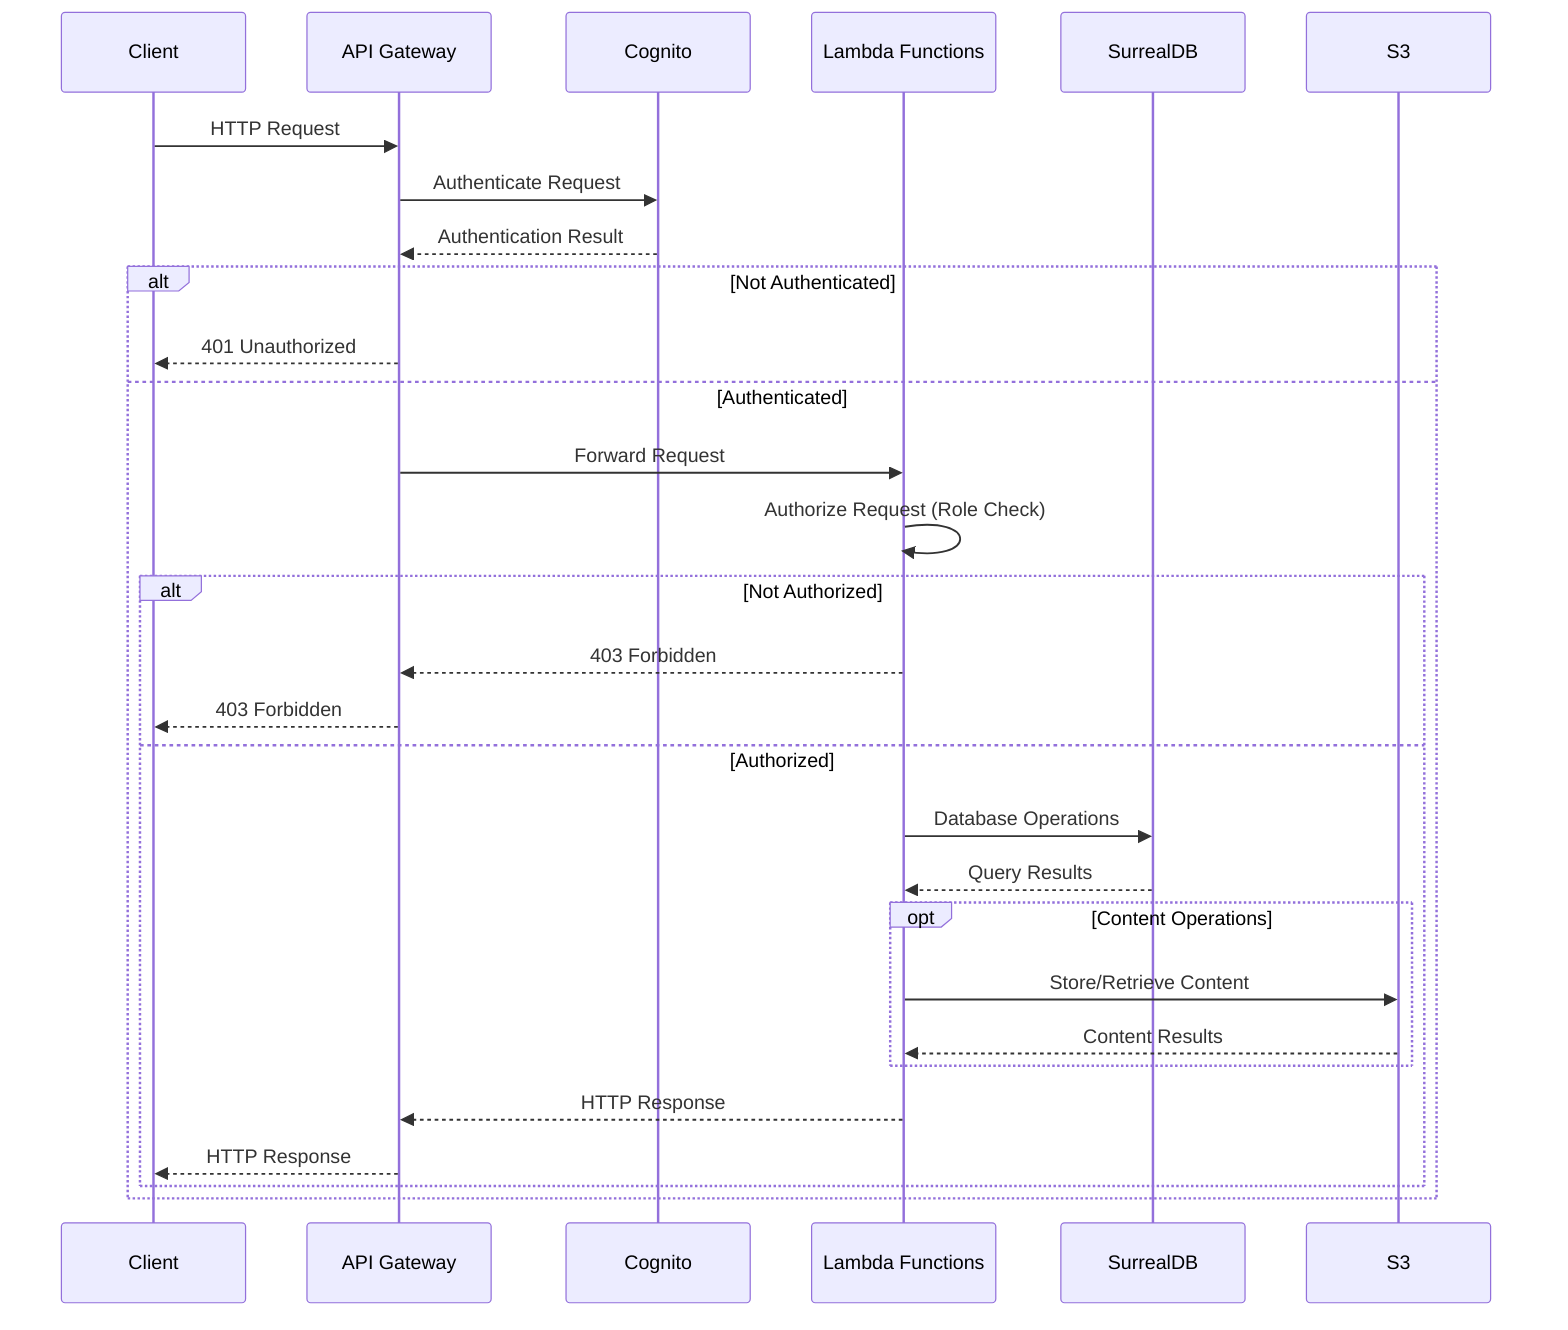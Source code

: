 sequenceDiagram
    participant Client
    participant APIGateway as API Gateway
    participant Cognito
    participant Lambda as Lambda Functions
    participant SurrealDB
    participant S3
    
    Client->>APIGateway: HTTP Request
    APIGateway->>Cognito: Authenticate Request
    Cognito-->>APIGateway: Authentication Result
    
    alt Not Authenticated
        APIGateway-->>Client: 401 Unauthorized
    else Authenticated
        APIGateway->>Lambda: Forward Request
        Lambda->>Lambda: Authorize Request (Role Check)
        
        alt Not Authorized
            Lambda-->>APIGateway: 403 Forbidden
            APIGateway-->>Client: 403 Forbidden
        else Authorized
            Lambda->>SurrealDB: Database Operations
            SurrealDB-->>Lambda: Query Results
            
            opt Content Operations
                Lambda->>S3: Store/Retrieve Content
                S3-->>Lambda: Content Results
            end
            
            Lambda-->>APIGateway: HTTP Response
            APIGateway-->>Client: HTTP Response
        end
    end